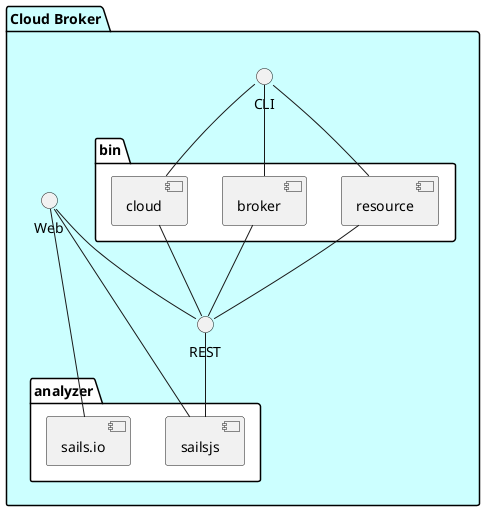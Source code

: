 @startuml
package "Cloud Broker" #ccffff {
    interface CLI
    interface Web
    interface REST
    folder analyzer #ffffff {
        component sailsjs
        component sails.io
    }
    folder bin #ffffff {
      component broker
      component cloud
      component resource
    }
}
CLI -- broker
CLI -- cloud
CLI -- resource
broker -- REST
cloud -- REST
resource -- REST
Web -- sailsjs
Web -- REST
REST -- sailsjs

Web -- sails.io
@enduml
